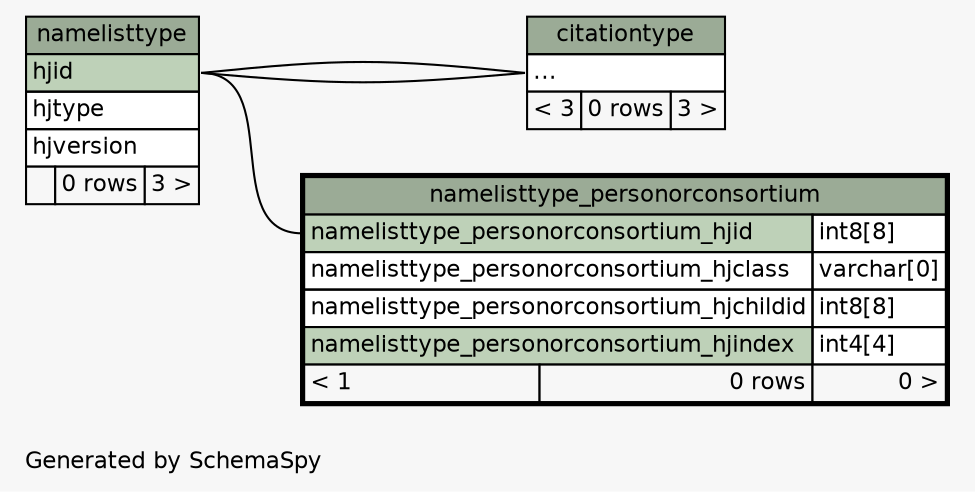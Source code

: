 // dot 2.22.2 on Windows Vista 6.0
// SchemaSpy rev 536
digraph "twoDegreesRelationshipsDiagram" {
  graph [
    rankdir="RL"
    bgcolor="#f7f7f7"
    label="\nGenerated by SchemaSpy"
    labeljust="l"
    nodesep="0.18"
    ranksep="0.46"
    fontname="Helvetica"
    fontsize="11"
  ];
  node [
    fontname="Helvetica"
    fontsize="11"
    shape="plaintext"
  ];
  edge [
    arrowsize="0.8"
  ];
  "citationtype":"elipses":w -> "namelisttype":"hjid":e [arrowhead=none arrowtail=crowodot];
  "citationtype":"elipses":w -> "namelisttype":"hjid":e [arrowhead=none arrowtail=crowodot];
  "namelisttype_personorconsortium":"namelisttype_personorconsortium_hjid":w -> "namelisttype":"hjid":e [arrowhead=none arrowtail=crowodot];
  "citationtype" [
    label=<
    <TABLE BORDER="0" CELLBORDER="1" CELLSPACING="0" BGCOLOR="#ffffff">
      <TR><TD COLSPAN="3" BGCOLOR="#9bab96" ALIGN="CENTER">citationtype</TD></TR>
      <TR><TD PORT="elipses" COLSPAN="3" ALIGN="LEFT">...</TD></TR>
      <TR><TD ALIGN="LEFT" BGCOLOR="#f7f7f7">&lt; 3</TD><TD ALIGN="RIGHT" BGCOLOR="#f7f7f7">0 rows</TD><TD ALIGN="RIGHT" BGCOLOR="#f7f7f7">3 &gt;</TD></TR>
    </TABLE>>
    URL="citationtype.html"
    tooltip="citationtype"
  ];
  "namelisttype" [
    label=<
    <TABLE BORDER="0" CELLBORDER="1" CELLSPACING="0" BGCOLOR="#ffffff">
      <TR><TD COLSPAN="3" BGCOLOR="#9bab96" ALIGN="CENTER">namelisttype</TD></TR>
      <TR><TD PORT="hjid" COLSPAN="3" BGCOLOR="#bed1b8" ALIGN="LEFT">hjid</TD></TR>
      <TR><TD PORT="hjtype" COLSPAN="3" ALIGN="LEFT">hjtype</TD></TR>
      <TR><TD PORT="hjversion" COLSPAN="3" ALIGN="LEFT">hjversion</TD></TR>
      <TR><TD ALIGN="LEFT" BGCOLOR="#f7f7f7">  </TD><TD ALIGN="RIGHT" BGCOLOR="#f7f7f7">0 rows</TD><TD ALIGN="RIGHT" BGCOLOR="#f7f7f7">3 &gt;</TD></TR>
    </TABLE>>
    URL="namelisttype.html"
    tooltip="namelisttype"
  ];
  "namelisttype_personorconsortium" [
    label=<
    <TABLE BORDER="2" CELLBORDER="1" CELLSPACING="0" BGCOLOR="#ffffff">
      <TR><TD COLSPAN="3" BGCOLOR="#9bab96" ALIGN="CENTER">namelisttype_personorconsortium</TD></TR>
      <TR><TD PORT="namelisttype_personorconsortium_hjid" COLSPAN="2" BGCOLOR="#bed1b8" ALIGN="LEFT">namelisttype_personorconsortium_hjid</TD><TD PORT="namelisttype_personorconsortium_hjid.type" ALIGN="LEFT">int8[8]</TD></TR>
      <TR><TD PORT="namelisttype_personorconsortium_hjclass" COLSPAN="2" ALIGN="LEFT">namelisttype_personorconsortium_hjclass</TD><TD PORT="namelisttype_personorconsortium_hjclass.type" ALIGN="LEFT">varchar[0]</TD></TR>
      <TR><TD PORT="namelisttype_personorconsortium_hjchildid" COLSPAN="2" ALIGN="LEFT">namelisttype_personorconsortium_hjchildid</TD><TD PORT="namelisttype_personorconsortium_hjchildid.type" ALIGN="LEFT">int8[8]</TD></TR>
      <TR><TD PORT="namelisttype_personorconsortium_hjindex" COLSPAN="2" BGCOLOR="#bed1b8" ALIGN="LEFT">namelisttype_personorconsortium_hjindex</TD><TD PORT="namelisttype_personorconsortium_hjindex.type" ALIGN="LEFT">int4[4]</TD></TR>
      <TR><TD ALIGN="LEFT" BGCOLOR="#f7f7f7">&lt; 1</TD><TD ALIGN="RIGHT" BGCOLOR="#f7f7f7">0 rows</TD><TD ALIGN="RIGHT" BGCOLOR="#f7f7f7">0 &gt;</TD></TR>
    </TABLE>>
    URL="namelisttype_personorconsortium.html"
    tooltip="namelisttype_personorconsortium"
  ];
}
